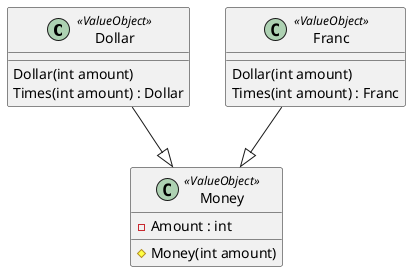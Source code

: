 @startuml
class Dollar <<ValueObject>>
{
    Dollar(int amount)
    Times(int amount) : Dollar
}

class Franc <<ValueObject>>
{
    Dollar(int amount)
    Times(int amount) : Franc
}

class Money <<ValueObject>>
{
    -Amount : int
    #Money(int amount)
}
Dollar --|> Money
Franc --|> Money
@enduml